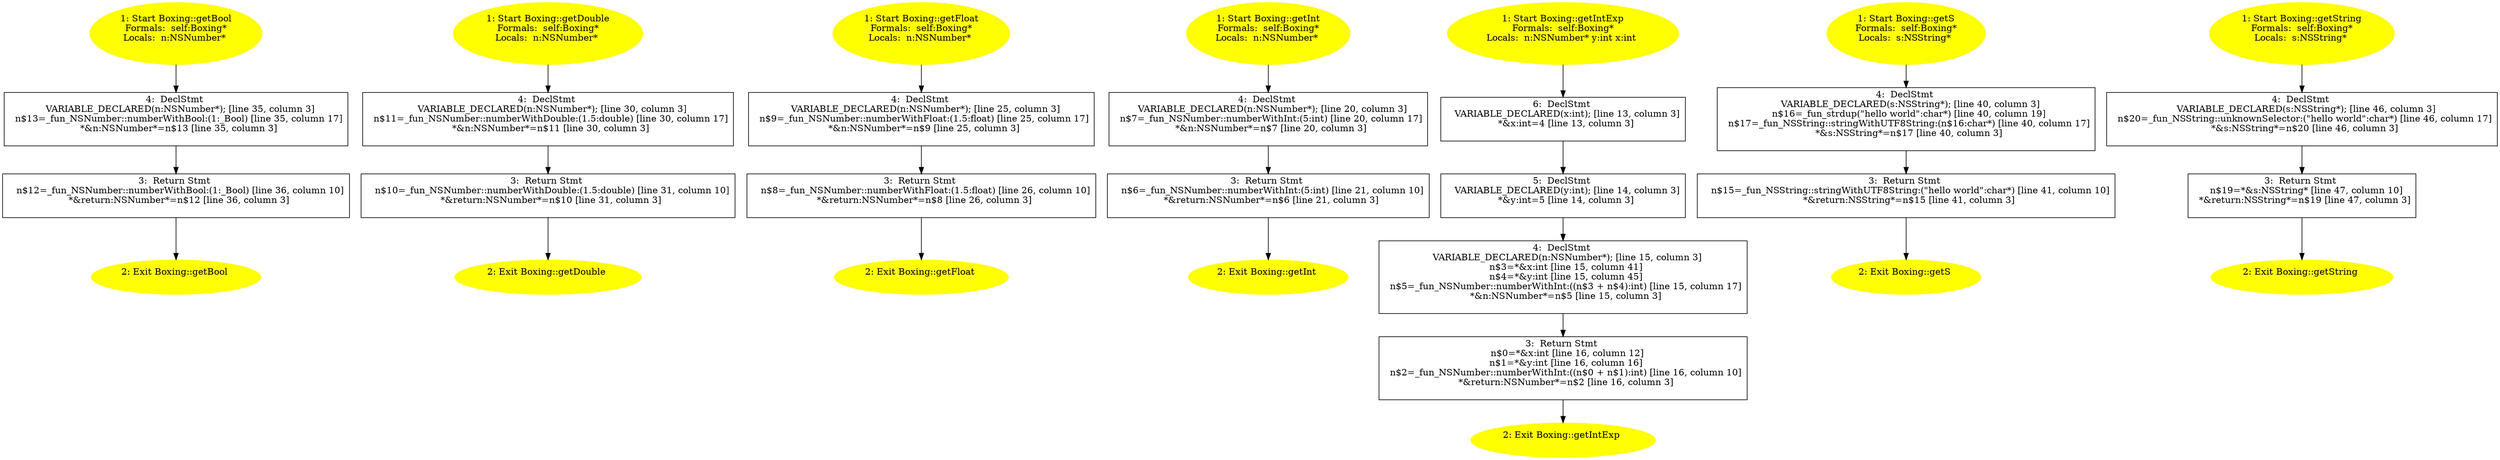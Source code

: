 /* @generated */
digraph cfg {
"getBool#Boxing#instance.3315ec58788820860ec4adc889dd7197_1" [label="1: Start Boxing::getBool\nFormals:  self:Boxing*\nLocals:  n:NSNumber* \n  " color=yellow style=filled]
	

	 "getBool#Boxing#instance.3315ec58788820860ec4adc889dd7197_1" -> "getBool#Boxing#instance.3315ec58788820860ec4adc889dd7197_4" ;
"getBool#Boxing#instance.3315ec58788820860ec4adc889dd7197_2" [label="2: Exit Boxing::getBool \n  " color=yellow style=filled]
	

"getBool#Boxing#instance.3315ec58788820860ec4adc889dd7197_3" [label="3:  Return Stmt \n   n$12=_fun_NSNumber::numberWithBool:(1:_Bool) [line 36, column 10]\n  *&return:NSNumber*=n$12 [line 36, column 3]\n " shape="box"]
	

	 "getBool#Boxing#instance.3315ec58788820860ec4adc889dd7197_3" -> "getBool#Boxing#instance.3315ec58788820860ec4adc889dd7197_2" ;
"getBool#Boxing#instance.3315ec58788820860ec4adc889dd7197_4" [label="4:  DeclStmt \n   VARIABLE_DECLARED(n:NSNumber*); [line 35, column 3]\n  n$13=_fun_NSNumber::numberWithBool:(1:_Bool) [line 35, column 17]\n  *&n:NSNumber*=n$13 [line 35, column 3]\n " shape="box"]
	

	 "getBool#Boxing#instance.3315ec58788820860ec4adc889dd7197_4" -> "getBool#Boxing#instance.3315ec58788820860ec4adc889dd7197_3" ;
"getDouble#Boxing#instance.d2ccf367cc9eb4c0b5e345694f262070_1" [label="1: Start Boxing::getDouble\nFormals:  self:Boxing*\nLocals:  n:NSNumber* \n  " color=yellow style=filled]
	

	 "getDouble#Boxing#instance.d2ccf367cc9eb4c0b5e345694f262070_1" -> "getDouble#Boxing#instance.d2ccf367cc9eb4c0b5e345694f262070_4" ;
"getDouble#Boxing#instance.d2ccf367cc9eb4c0b5e345694f262070_2" [label="2: Exit Boxing::getDouble \n  " color=yellow style=filled]
	

"getDouble#Boxing#instance.d2ccf367cc9eb4c0b5e345694f262070_3" [label="3:  Return Stmt \n   n$10=_fun_NSNumber::numberWithDouble:(1.5:double) [line 31, column 10]\n  *&return:NSNumber*=n$10 [line 31, column 3]\n " shape="box"]
	

	 "getDouble#Boxing#instance.d2ccf367cc9eb4c0b5e345694f262070_3" -> "getDouble#Boxing#instance.d2ccf367cc9eb4c0b5e345694f262070_2" ;
"getDouble#Boxing#instance.d2ccf367cc9eb4c0b5e345694f262070_4" [label="4:  DeclStmt \n   VARIABLE_DECLARED(n:NSNumber*); [line 30, column 3]\n  n$11=_fun_NSNumber::numberWithDouble:(1.5:double) [line 30, column 17]\n  *&n:NSNumber*=n$11 [line 30, column 3]\n " shape="box"]
	

	 "getDouble#Boxing#instance.d2ccf367cc9eb4c0b5e345694f262070_4" -> "getDouble#Boxing#instance.d2ccf367cc9eb4c0b5e345694f262070_3" ;
"getFloat#Boxing#instance.3de027274316c0cdfd230c6dbd0333a0_1" [label="1: Start Boxing::getFloat\nFormals:  self:Boxing*\nLocals:  n:NSNumber* \n  " color=yellow style=filled]
	

	 "getFloat#Boxing#instance.3de027274316c0cdfd230c6dbd0333a0_1" -> "getFloat#Boxing#instance.3de027274316c0cdfd230c6dbd0333a0_4" ;
"getFloat#Boxing#instance.3de027274316c0cdfd230c6dbd0333a0_2" [label="2: Exit Boxing::getFloat \n  " color=yellow style=filled]
	

"getFloat#Boxing#instance.3de027274316c0cdfd230c6dbd0333a0_3" [label="3:  Return Stmt \n   n$8=_fun_NSNumber::numberWithFloat:(1.5:float) [line 26, column 10]\n  *&return:NSNumber*=n$8 [line 26, column 3]\n " shape="box"]
	

	 "getFloat#Boxing#instance.3de027274316c0cdfd230c6dbd0333a0_3" -> "getFloat#Boxing#instance.3de027274316c0cdfd230c6dbd0333a0_2" ;
"getFloat#Boxing#instance.3de027274316c0cdfd230c6dbd0333a0_4" [label="4:  DeclStmt \n   VARIABLE_DECLARED(n:NSNumber*); [line 25, column 3]\n  n$9=_fun_NSNumber::numberWithFloat:(1.5:float) [line 25, column 17]\n  *&n:NSNumber*=n$9 [line 25, column 3]\n " shape="box"]
	

	 "getFloat#Boxing#instance.3de027274316c0cdfd230c6dbd0333a0_4" -> "getFloat#Boxing#instance.3de027274316c0cdfd230c6dbd0333a0_3" ;
"getInt#Boxing#instance.6b1205ea87bb285944ca74c0597dcf85_1" [label="1: Start Boxing::getInt\nFormals:  self:Boxing*\nLocals:  n:NSNumber* \n  " color=yellow style=filled]
	

	 "getInt#Boxing#instance.6b1205ea87bb285944ca74c0597dcf85_1" -> "getInt#Boxing#instance.6b1205ea87bb285944ca74c0597dcf85_4" ;
"getInt#Boxing#instance.6b1205ea87bb285944ca74c0597dcf85_2" [label="2: Exit Boxing::getInt \n  " color=yellow style=filled]
	

"getInt#Boxing#instance.6b1205ea87bb285944ca74c0597dcf85_3" [label="3:  Return Stmt \n   n$6=_fun_NSNumber::numberWithInt:(5:int) [line 21, column 10]\n  *&return:NSNumber*=n$6 [line 21, column 3]\n " shape="box"]
	

	 "getInt#Boxing#instance.6b1205ea87bb285944ca74c0597dcf85_3" -> "getInt#Boxing#instance.6b1205ea87bb285944ca74c0597dcf85_2" ;
"getInt#Boxing#instance.6b1205ea87bb285944ca74c0597dcf85_4" [label="4:  DeclStmt \n   VARIABLE_DECLARED(n:NSNumber*); [line 20, column 3]\n  n$7=_fun_NSNumber::numberWithInt:(5:int) [line 20, column 17]\n  *&n:NSNumber*=n$7 [line 20, column 3]\n " shape="box"]
	

	 "getInt#Boxing#instance.6b1205ea87bb285944ca74c0597dcf85_4" -> "getInt#Boxing#instance.6b1205ea87bb285944ca74c0597dcf85_3" ;
"getIntExp#Boxing#instance.1230c4f8d594629f186c72bd450c75b1_1" [label="1: Start Boxing::getIntExp\nFormals:  self:Boxing*\nLocals:  n:NSNumber* y:int x:int \n  " color=yellow style=filled]
	

	 "getIntExp#Boxing#instance.1230c4f8d594629f186c72bd450c75b1_1" -> "getIntExp#Boxing#instance.1230c4f8d594629f186c72bd450c75b1_6" ;
"getIntExp#Boxing#instance.1230c4f8d594629f186c72bd450c75b1_2" [label="2: Exit Boxing::getIntExp \n  " color=yellow style=filled]
	

"getIntExp#Boxing#instance.1230c4f8d594629f186c72bd450c75b1_3" [label="3:  Return Stmt \n   n$0=*&x:int [line 16, column 12]\n  n$1=*&y:int [line 16, column 16]\n  n$2=_fun_NSNumber::numberWithInt:((n$0 + n$1):int) [line 16, column 10]\n  *&return:NSNumber*=n$2 [line 16, column 3]\n " shape="box"]
	

	 "getIntExp#Boxing#instance.1230c4f8d594629f186c72bd450c75b1_3" -> "getIntExp#Boxing#instance.1230c4f8d594629f186c72bd450c75b1_2" ;
"getIntExp#Boxing#instance.1230c4f8d594629f186c72bd450c75b1_4" [label="4:  DeclStmt \n   VARIABLE_DECLARED(n:NSNumber*); [line 15, column 3]\n  n$3=*&x:int [line 15, column 41]\n  n$4=*&y:int [line 15, column 45]\n  n$5=_fun_NSNumber::numberWithInt:((n$3 + n$4):int) [line 15, column 17]\n  *&n:NSNumber*=n$5 [line 15, column 3]\n " shape="box"]
	

	 "getIntExp#Boxing#instance.1230c4f8d594629f186c72bd450c75b1_4" -> "getIntExp#Boxing#instance.1230c4f8d594629f186c72bd450c75b1_3" ;
"getIntExp#Boxing#instance.1230c4f8d594629f186c72bd450c75b1_5" [label="5:  DeclStmt \n   VARIABLE_DECLARED(y:int); [line 14, column 3]\n  *&y:int=5 [line 14, column 3]\n " shape="box"]
	

	 "getIntExp#Boxing#instance.1230c4f8d594629f186c72bd450c75b1_5" -> "getIntExp#Boxing#instance.1230c4f8d594629f186c72bd450c75b1_4" ;
"getIntExp#Boxing#instance.1230c4f8d594629f186c72bd450c75b1_6" [label="6:  DeclStmt \n   VARIABLE_DECLARED(x:int); [line 13, column 3]\n  *&x:int=4 [line 13, column 3]\n " shape="box"]
	

	 "getIntExp#Boxing#instance.1230c4f8d594629f186c72bd450c75b1_6" -> "getIntExp#Boxing#instance.1230c4f8d594629f186c72bd450c75b1_5" ;
"getS#Boxing#instance.97ccd331527b54376eb9b2b822cb25a3_1" [label="1: Start Boxing::getS\nFormals:  self:Boxing*\nLocals:  s:NSString* \n  " color=yellow style=filled]
	

	 "getS#Boxing#instance.97ccd331527b54376eb9b2b822cb25a3_1" -> "getS#Boxing#instance.97ccd331527b54376eb9b2b822cb25a3_4" ;
"getS#Boxing#instance.97ccd331527b54376eb9b2b822cb25a3_2" [label="2: Exit Boxing::getS \n  " color=yellow style=filled]
	

"getS#Boxing#instance.97ccd331527b54376eb9b2b822cb25a3_3" [label="3:  Return Stmt \n   n$15=_fun_NSString::stringWithUTF8String:(\"hello world\":char*) [line 41, column 10]\n  *&return:NSString*=n$15 [line 41, column 3]\n " shape="box"]
	

	 "getS#Boxing#instance.97ccd331527b54376eb9b2b822cb25a3_3" -> "getS#Boxing#instance.97ccd331527b54376eb9b2b822cb25a3_2" ;
"getS#Boxing#instance.97ccd331527b54376eb9b2b822cb25a3_4" [label="4:  DeclStmt \n   VARIABLE_DECLARED(s:NSString*); [line 40, column 3]\n  n$16=_fun_strdup(\"hello world\":char*) [line 40, column 19]\n  n$17=_fun_NSString::stringWithUTF8String:(n$16:char*) [line 40, column 17]\n  *&s:NSString*=n$17 [line 40, column 3]\n " shape="box"]
	

	 "getS#Boxing#instance.97ccd331527b54376eb9b2b822cb25a3_4" -> "getS#Boxing#instance.97ccd331527b54376eb9b2b822cb25a3_3" ;
"getString#Boxing#instance.0cdd84065923a1c621289a9de4707559_1" [label="1: Start Boxing::getString\nFormals:  self:Boxing*\nLocals:  s:NSString* \n  " color=yellow style=filled]
	

	 "getString#Boxing#instance.0cdd84065923a1c621289a9de4707559_1" -> "getString#Boxing#instance.0cdd84065923a1c621289a9de4707559_4" ;
"getString#Boxing#instance.0cdd84065923a1c621289a9de4707559_2" [label="2: Exit Boxing::getString \n  " color=yellow style=filled]
	

"getString#Boxing#instance.0cdd84065923a1c621289a9de4707559_3" [label="3:  Return Stmt \n   n$19=*&s:NSString* [line 47, column 10]\n  *&return:NSString*=n$19 [line 47, column 3]\n " shape="box"]
	

	 "getString#Boxing#instance.0cdd84065923a1c621289a9de4707559_3" -> "getString#Boxing#instance.0cdd84065923a1c621289a9de4707559_2" ;
"getString#Boxing#instance.0cdd84065923a1c621289a9de4707559_4" [label="4:  DeclStmt \n   VARIABLE_DECLARED(s:NSString*); [line 46, column 3]\n  n$20=_fun_NSString::unknownSelector:(\"hello world\":char*) [line 46, column 17]\n  *&s:NSString*=n$20 [line 46, column 3]\n " shape="box"]
	

	 "getString#Boxing#instance.0cdd84065923a1c621289a9de4707559_4" -> "getString#Boxing#instance.0cdd84065923a1c621289a9de4707559_3" ;
}
